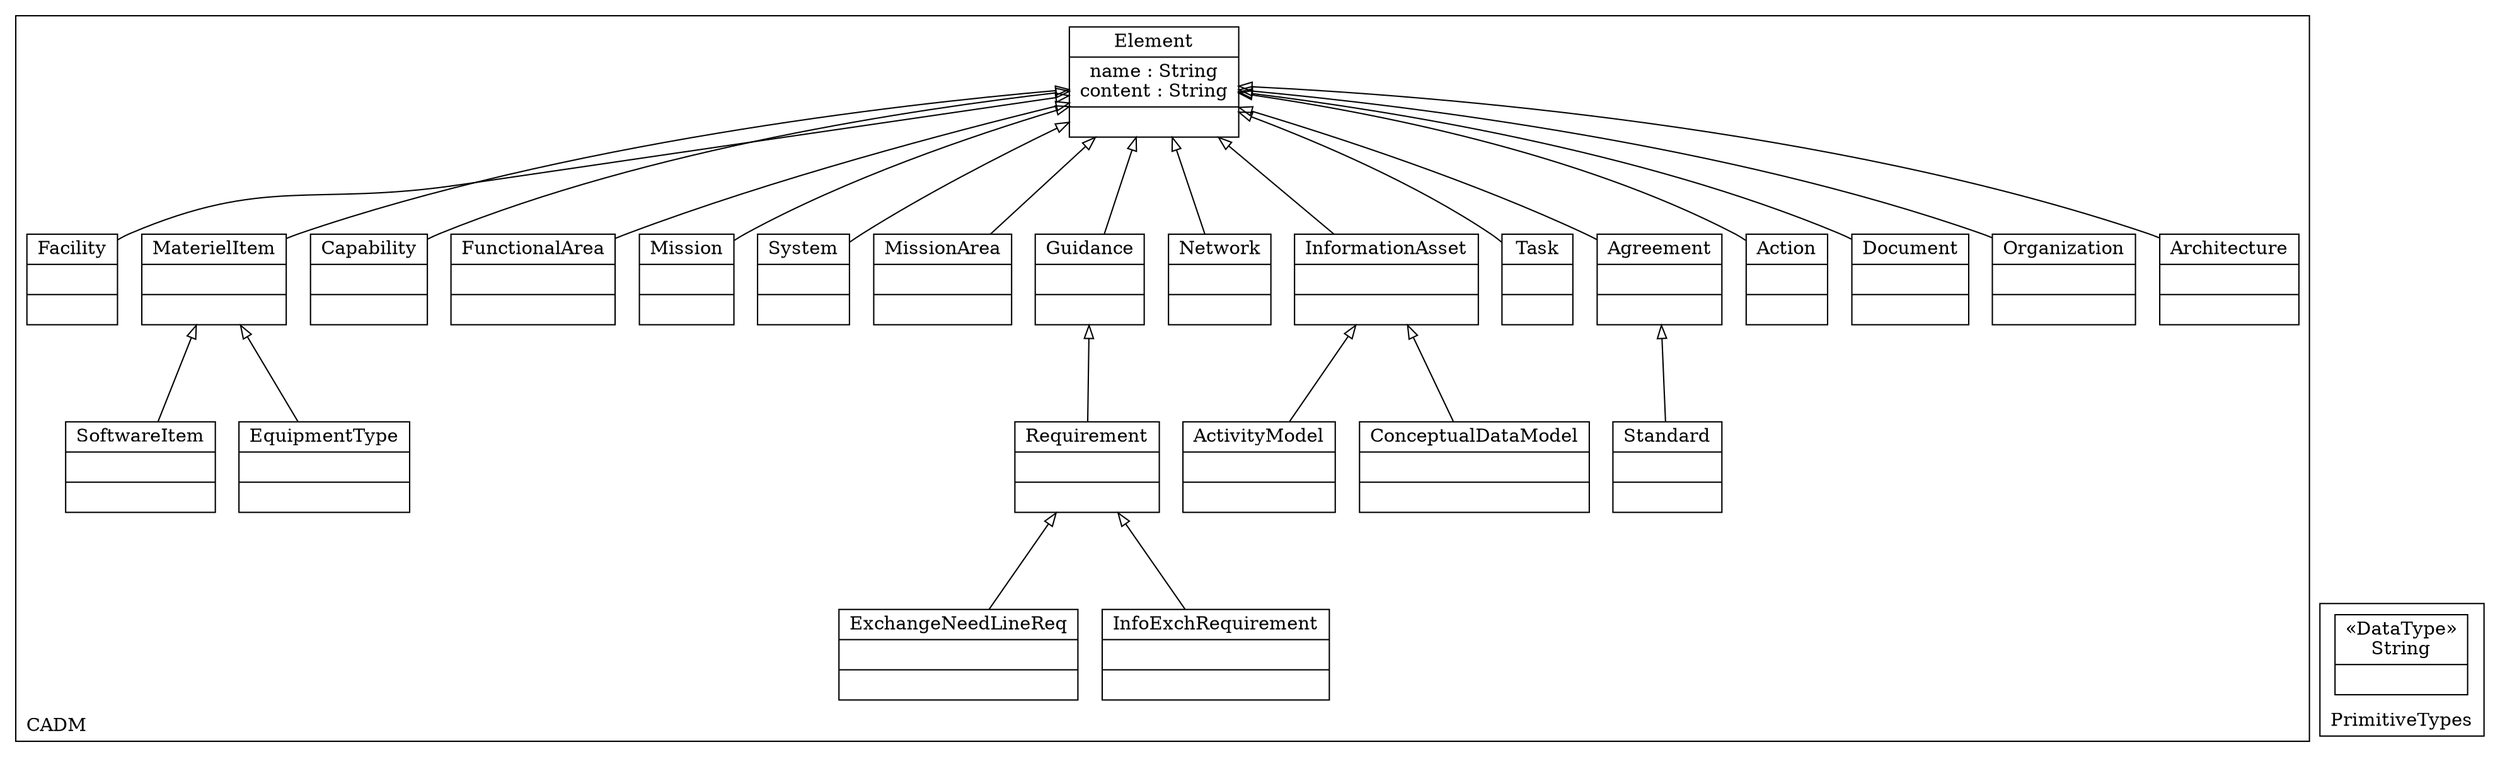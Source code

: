 digraph "KM3 Model in DOT" {
graph[rankdir=BT,labeljust=l,labelloc=t,nodeSep=0.75,compound=true];
 subgraph "cluster_CADM"{
labelloc=t
color=black
label=CADM
 node[shape=record];
Element[label="{Element|name : String\ncontent : String| }"]
;
 node[shape=record];
Architecture[label="{Architecture| | }"]
 Architecture->Element[arrowhead=onormal,group=Element,minlen=2,constraint=true,]
;
 node[shape=record];
Organization[label="{Organization| | }"]
 Organization->Element[arrowhead=onormal,group=Element,minlen=2,constraint=true,]
;
 node[shape=record];
Guidance[label="{Guidance| | }"]
 Guidance->Element[arrowhead=onormal,group=Element,minlen=2,constraint=true,]
;
 node[shape=record];
Document[label="{Document| | }"]
 Document->Element[arrowhead=onormal,group=Element,minlen=2,constraint=true,]
;
 node[shape=record];
Action[label="{Action| | }"]
 Action->Element[arrowhead=onormal,group=Element,minlen=2,constraint=true,]
;
 node[shape=record];
Agreement[label="{Agreement| | }"]
 Agreement->Element[arrowhead=onormal,group=Element,minlen=2,constraint=true,]
;
 node[shape=record];
Standard[label="{Standard| | }"]
 Standard->Agreement[arrowhead=onormal,group=Agreement,minlen=2,constraint=true,]
;
 node[shape=record];
Task[label="{Task| | }"]
 Task->Element[arrowhead=onormal,group=Element,minlen=2,constraint=true,]
;
 node[shape=record];
InformationAsset[label="{InformationAsset| | }"]
 InformationAsset->Element[arrowhead=onormal,group=Element,minlen=2,constraint=true,]
;
 node[shape=record];
ConceptualDataModel[label="{ConceptualDataModel| | }"]
 ConceptualDataModel->InformationAsset[arrowhead=onormal,group=InformationAsset,minlen=2,constraint=true,]
;
 node[shape=record];
ActivityModel[label="{ActivityModel| | }"]
 ActivityModel->InformationAsset[arrowhead=onormal,group=InformationAsset,minlen=2,constraint=true,]
;
 node[shape=record];
Node[label="{Node| | }"]
;
 node[shape=record];
Network[label="{Network| | }"]
 Network->Element[arrowhead=onormal,group=Element,minlen=2,constraint=true,]
;
 node[shape=record];
Requirement[label="{Requirement| | }"]
 Requirement->Guidance[arrowhead=onormal,group=Guidance,minlen=2,constraint=true,]
;
 node[shape=record];
InfoExchRequirement[label="{InfoExchRequirement| | }"]
 InfoExchRequirement->Requirement[arrowhead=onormal,group=Requirement,minlen=2,constraint=true,]
;
 node[shape=record];
ExchangeNeedLineReq[label="{ExchangeNeedLineReq| | }"]
 ExchangeNeedLineReq->Requirement[arrowhead=onormal,group=Requirement,minlen=2,constraint=true,]
;
 node[shape=record];
MissionArea[label="{MissionArea| | }"]
 MissionArea->Element[arrowhead=onormal,group=Element,minlen=2,constraint=true,]
;
 node[shape=record];
System[label="{System| | }"]
 System->Element[arrowhead=onormal,group=Element,minlen=2,constraint=true,]
;
 node[shape=record];
Mission[label="{Mission| | }"]
 Mission->Element[arrowhead=onormal,group=Element,minlen=2,constraint=true,]
;
 node[shape=record];
FunctionalArea[label="{FunctionalArea| | }"]
 FunctionalArea->Element[arrowhead=onormal,group=Element,minlen=2,constraint=true,]
;
 node[shape=record];
Capability[label="{Capability| | }"]
 Capability->Element[arrowhead=onormal,group=Element,minlen=2,constraint=true,]
;
 node[shape=record];
MaterielItem[label="{MaterielItem| | }"]
 MaterielItem->Element[arrowhead=onormal,group=Element,minlen=2,constraint=true,]
;
 node[shape=record];
EquipmentType[label="{EquipmentType| | }"]
 EquipmentType->MaterielItem[arrowhead=onormal,group=MaterielItem,minlen=2,constraint=true,]
;
 node[shape=record];
SoftwareItem[label="{SoftwareItem| | }"]
 SoftwareItem->MaterielItem[arrowhead=onormal,group=MaterielItem,minlen=2,constraint=true,]
;
 node[shape=record];
Facility[label="{Facility| | }"]
 Facility->Element[arrowhead=onormal,group=Element,minlen=2,constraint=true,]
;

} subgraph "cluster_PrimitiveTypes"{
labelloc=t
color=black
label=PrimitiveTypes
 node[shape=record];
String[label="{&#171;DataType&#187;\nString|}"]
;

}
}